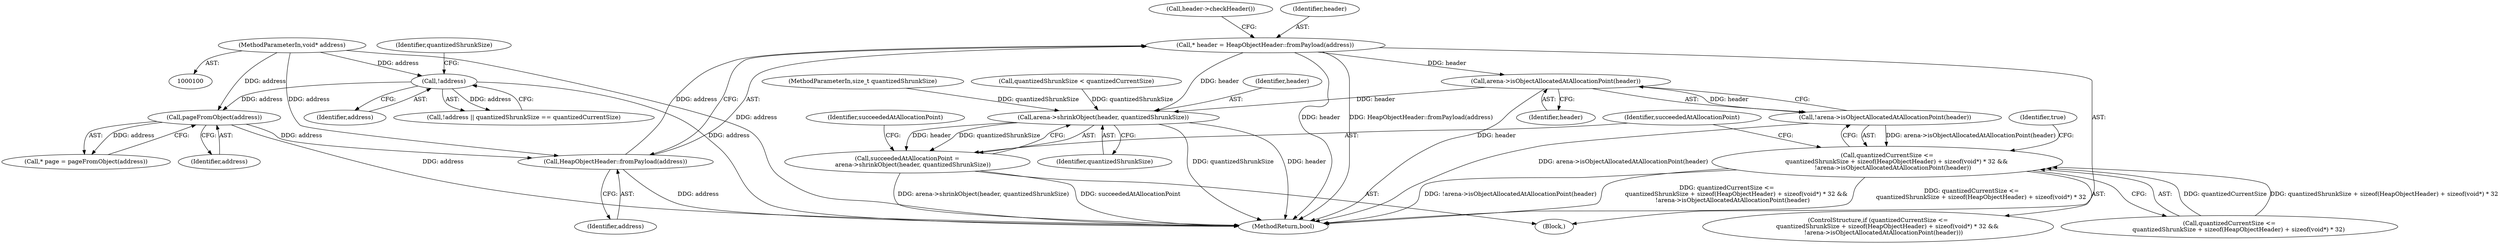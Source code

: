 digraph "0_Chrome_0749ec24fae74ec32d0567eef0e5ec43c84dbcb9_2@pointer" {
"1000150" [label="(Call,* header = HeapObjectHeader::fromPayload(address))"];
"1000152" [label="(Call,HeapObjectHeader::fromPayload(address))"];
"1000139" [label="(Call,pageFromObject(address))"];
"1000107" [label="(Call,!address)"];
"1000101" [label="(MethodParameterIn,void* address)"];
"1000170" [label="(Call,arena->isObjectAllocatedAtAllocationPoint(header))"];
"1000169" [label="(Call,!arena->isObjectAllocatedAtAllocationPoint(header))"];
"1000157" [label="(Call,quantizedCurrentSize <=\n          quantizedShrunkSize + sizeof(HeapObjectHeader) + sizeof(void*) * 32 &&\n      !arena->isObjectAllocatedAtAllocationPoint(header))"];
"1000177" [label="(Call,arena->shrinkObject(header, quantizedShrunkSize))"];
"1000175" [label="(Call,succeededAtAllocationPoint =\n      arena->shrinkObject(header, quantizedShrunkSize))"];
"1000157" [label="(Call,quantizedCurrentSize <=\n          quantizedShrunkSize + sizeof(HeapObjectHeader) + sizeof(void*) * 32 &&\n      !arena->isObjectAllocatedAtAllocationPoint(header))"];
"1000175" [label="(Call,succeededAtAllocationPoint =\n      arena->shrinkObject(header, quantizedShrunkSize))"];
"1000154" [label="(Call,header->checkHeader())"];
"1000101" [label="(MethodParameterIn,void* address)"];
"1000140" [label="(Identifier,address)"];
"1000153" [label="(Identifier,address)"];
"1000110" [label="(Identifier,quantizedShrunkSize)"];
"1000156" [label="(ControlStructure,if (quantizedCurrentSize <=\n          quantizedShrunkSize + sizeof(HeapObjectHeader) + sizeof(void*) * 32 &&\n      !arena->isObjectAllocatedAtAllocationPoint(header)))"];
"1000108" [label="(Identifier,address)"];
"1000103" [label="(MethodParameterIn,size_t quantizedShrunkSize)"];
"1000115" [label="(Call,quantizedShrunkSize < quantizedCurrentSize)"];
"1000173" [label="(Identifier,true)"];
"1000186" [label="(MethodReturn,bool)"];
"1000170" [label="(Call,arena->isObjectAllocatedAtAllocationPoint(header))"];
"1000176" [label="(Identifier,succeededAtAllocationPoint)"];
"1000177" [label="(Call,arena->shrinkObject(header, quantizedShrunkSize))"];
"1000150" [label="(Call,* header = HeapObjectHeader::fromPayload(address))"];
"1000151" [label="(Identifier,header)"];
"1000169" [label="(Call,!arena->isObjectAllocatedAtAllocationPoint(header))"];
"1000106" [label="(Call,!address || quantizedShrunkSize == quantizedCurrentSize)"];
"1000107" [label="(Call,!address)"];
"1000104" [label="(Block,)"];
"1000152" [label="(Call,HeapObjectHeader::fromPayload(address))"];
"1000178" [label="(Identifier,header)"];
"1000158" [label="(Call,quantizedCurrentSize <=\n          quantizedShrunkSize + sizeof(HeapObjectHeader) + sizeof(void*) * 32)"];
"1000139" [label="(Call,pageFromObject(address))"];
"1000137" [label="(Call,* page = pageFromObject(address))"];
"1000171" [label="(Identifier,header)"];
"1000181" [label="(Identifier,succeededAtAllocationPoint)"];
"1000179" [label="(Identifier,quantizedShrunkSize)"];
"1000150" -> "1000104"  [label="AST: "];
"1000150" -> "1000152"  [label="CFG: "];
"1000151" -> "1000150"  [label="AST: "];
"1000152" -> "1000150"  [label="AST: "];
"1000154" -> "1000150"  [label="CFG: "];
"1000150" -> "1000186"  [label="DDG: header"];
"1000150" -> "1000186"  [label="DDG: HeapObjectHeader::fromPayload(address)"];
"1000152" -> "1000150"  [label="DDG: address"];
"1000150" -> "1000170"  [label="DDG: header"];
"1000150" -> "1000177"  [label="DDG: header"];
"1000152" -> "1000153"  [label="CFG: "];
"1000153" -> "1000152"  [label="AST: "];
"1000152" -> "1000186"  [label="DDG: address"];
"1000139" -> "1000152"  [label="DDG: address"];
"1000101" -> "1000152"  [label="DDG: address"];
"1000139" -> "1000137"  [label="AST: "];
"1000139" -> "1000140"  [label="CFG: "];
"1000140" -> "1000139"  [label="AST: "];
"1000137" -> "1000139"  [label="CFG: "];
"1000139" -> "1000186"  [label="DDG: address"];
"1000139" -> "1000137"  [label="DDG: address"];
"1000107" -> "1000139"  [label="DDG: address"];
"1000101" -> "1000139"  [label="DDG: address"];
"1000107" -> "1000106"  [label="AST: "];
"1000107" -> "1000108"  [label="CFG: "];
"1000108" -> "1000107"  [label="AST: "];
"1000110" -> "1000107"  [label="CFG: "];
"1000106" -> "1000107"  [label="CFG: "];
"1000107" -> "1000186"  [label="DDG: address"];
"1000107" -> "1000106"  [label="DDG: address"];
"1000101" -> "1000107"  [label="DDG: address"];
"1000101" -> "1000100"  [label="AST: "];
"1000101" -> "1000186"  [label="DDG: address"];
"1000170" -> "1000169"  [label="AST: "];
"1000170" -> "1000171"  [label="CFG: "];
"1000171" -> "1000170"  [label="AST: "];
"1000169" -> "1000170"  [label="CFG: "];
"1000170" -> "1000186"  [label="DDG: header"];
"1000170" -> "1000169"  [label="DDG: header"];
"1000170" -> "1000177"  [label="DDG: header"];
"1000169" -> "1000157"  [label="AST: "];
"1000157" -> "1000169"  [label="CFG: "];
"1000169" -> "1000186"  [label="DDG: arena->isObjectAllocatedAtAllocationPoint(header)"];
"1000169" -> "1000157"  [label="DDG: arena->isObjectAllocatedAtAllocationPoint(header)"];
"1000157" -> "1000156"  [label="AST: "];
"1000157" -> "1000158"  [label="CFG: "];
"1000158" -> "1000157"  [label="AST: "];
"1000173" -> "1000157"  [label="CFG: "];
"1000176" -> "1000157"  [label="CFG: "];
"1000157" -> "1000186"  [label="DDG: !arena->isObjectAllocatedAtAllocationPoint(header)"];
"1000157" -> "1000186"  [label="DDG: quantizedCurrentSize <=\n          quantizedShrunkSize + sizeof(HeapObjectHeader) + sizeof(void*) * 32 &&\n      !arena->isObjectAllocatedAtAllocationPoint(header)"];
"1000157" -> "1000186"  [label="DDG: quantizedCurrentSize <=\n          quantizedShrunkSize + sizeof(HeapObjectHeader) + sizeof(void*) * 32"];
"1000158" -> "1000157"  [label="DDG: quantizedCurrentSize"];
"1000158" -> "1000157"  [label="DDG: quantizedShrunkSize + sizeof(HeapObjectHeader) + sizeof(void*) * 32"];
"1000177" -> "1000175"  [label="AST: "];
"1000177" -> "1000179"  [label="CFG: "];
"1000178" -> "1000177"  [label="AST: "];
"1000179" -> "1000177"  [label="AST: "];
"1000175" -> "1000177"  [label="CFG: "];
"1000177" -> "1000186"  [label="DDG: quantizedShrunkSize"];
"1000177" -> "1000186"  [label="DDG: header"];
"1000177" -> "1000175"  [label="DDG: header"];
"1000177" -> "1000175"  [label="DDG: quantizedShrunkSize"];
"1000103" -> "1000177"  [label="DDG: quantizedShrunkSize"];
"1000115" -> "1000177"  [label="DDG: quantizedShrunkSize"];
"1000175" -> "1000104"  [label="AST: "];
"1000176" -> "1000175"  [label="AST: "];
"1000181" -> "1000175"  [label="CFG: "];
"1000175" -> "1000186"  [label="DDG: succeededAtAllocationPoint"];
"1000175" -> "1000186"  [label="DDG: arena->shrinkObject(header, quantizedShrunkSize)"];
}
